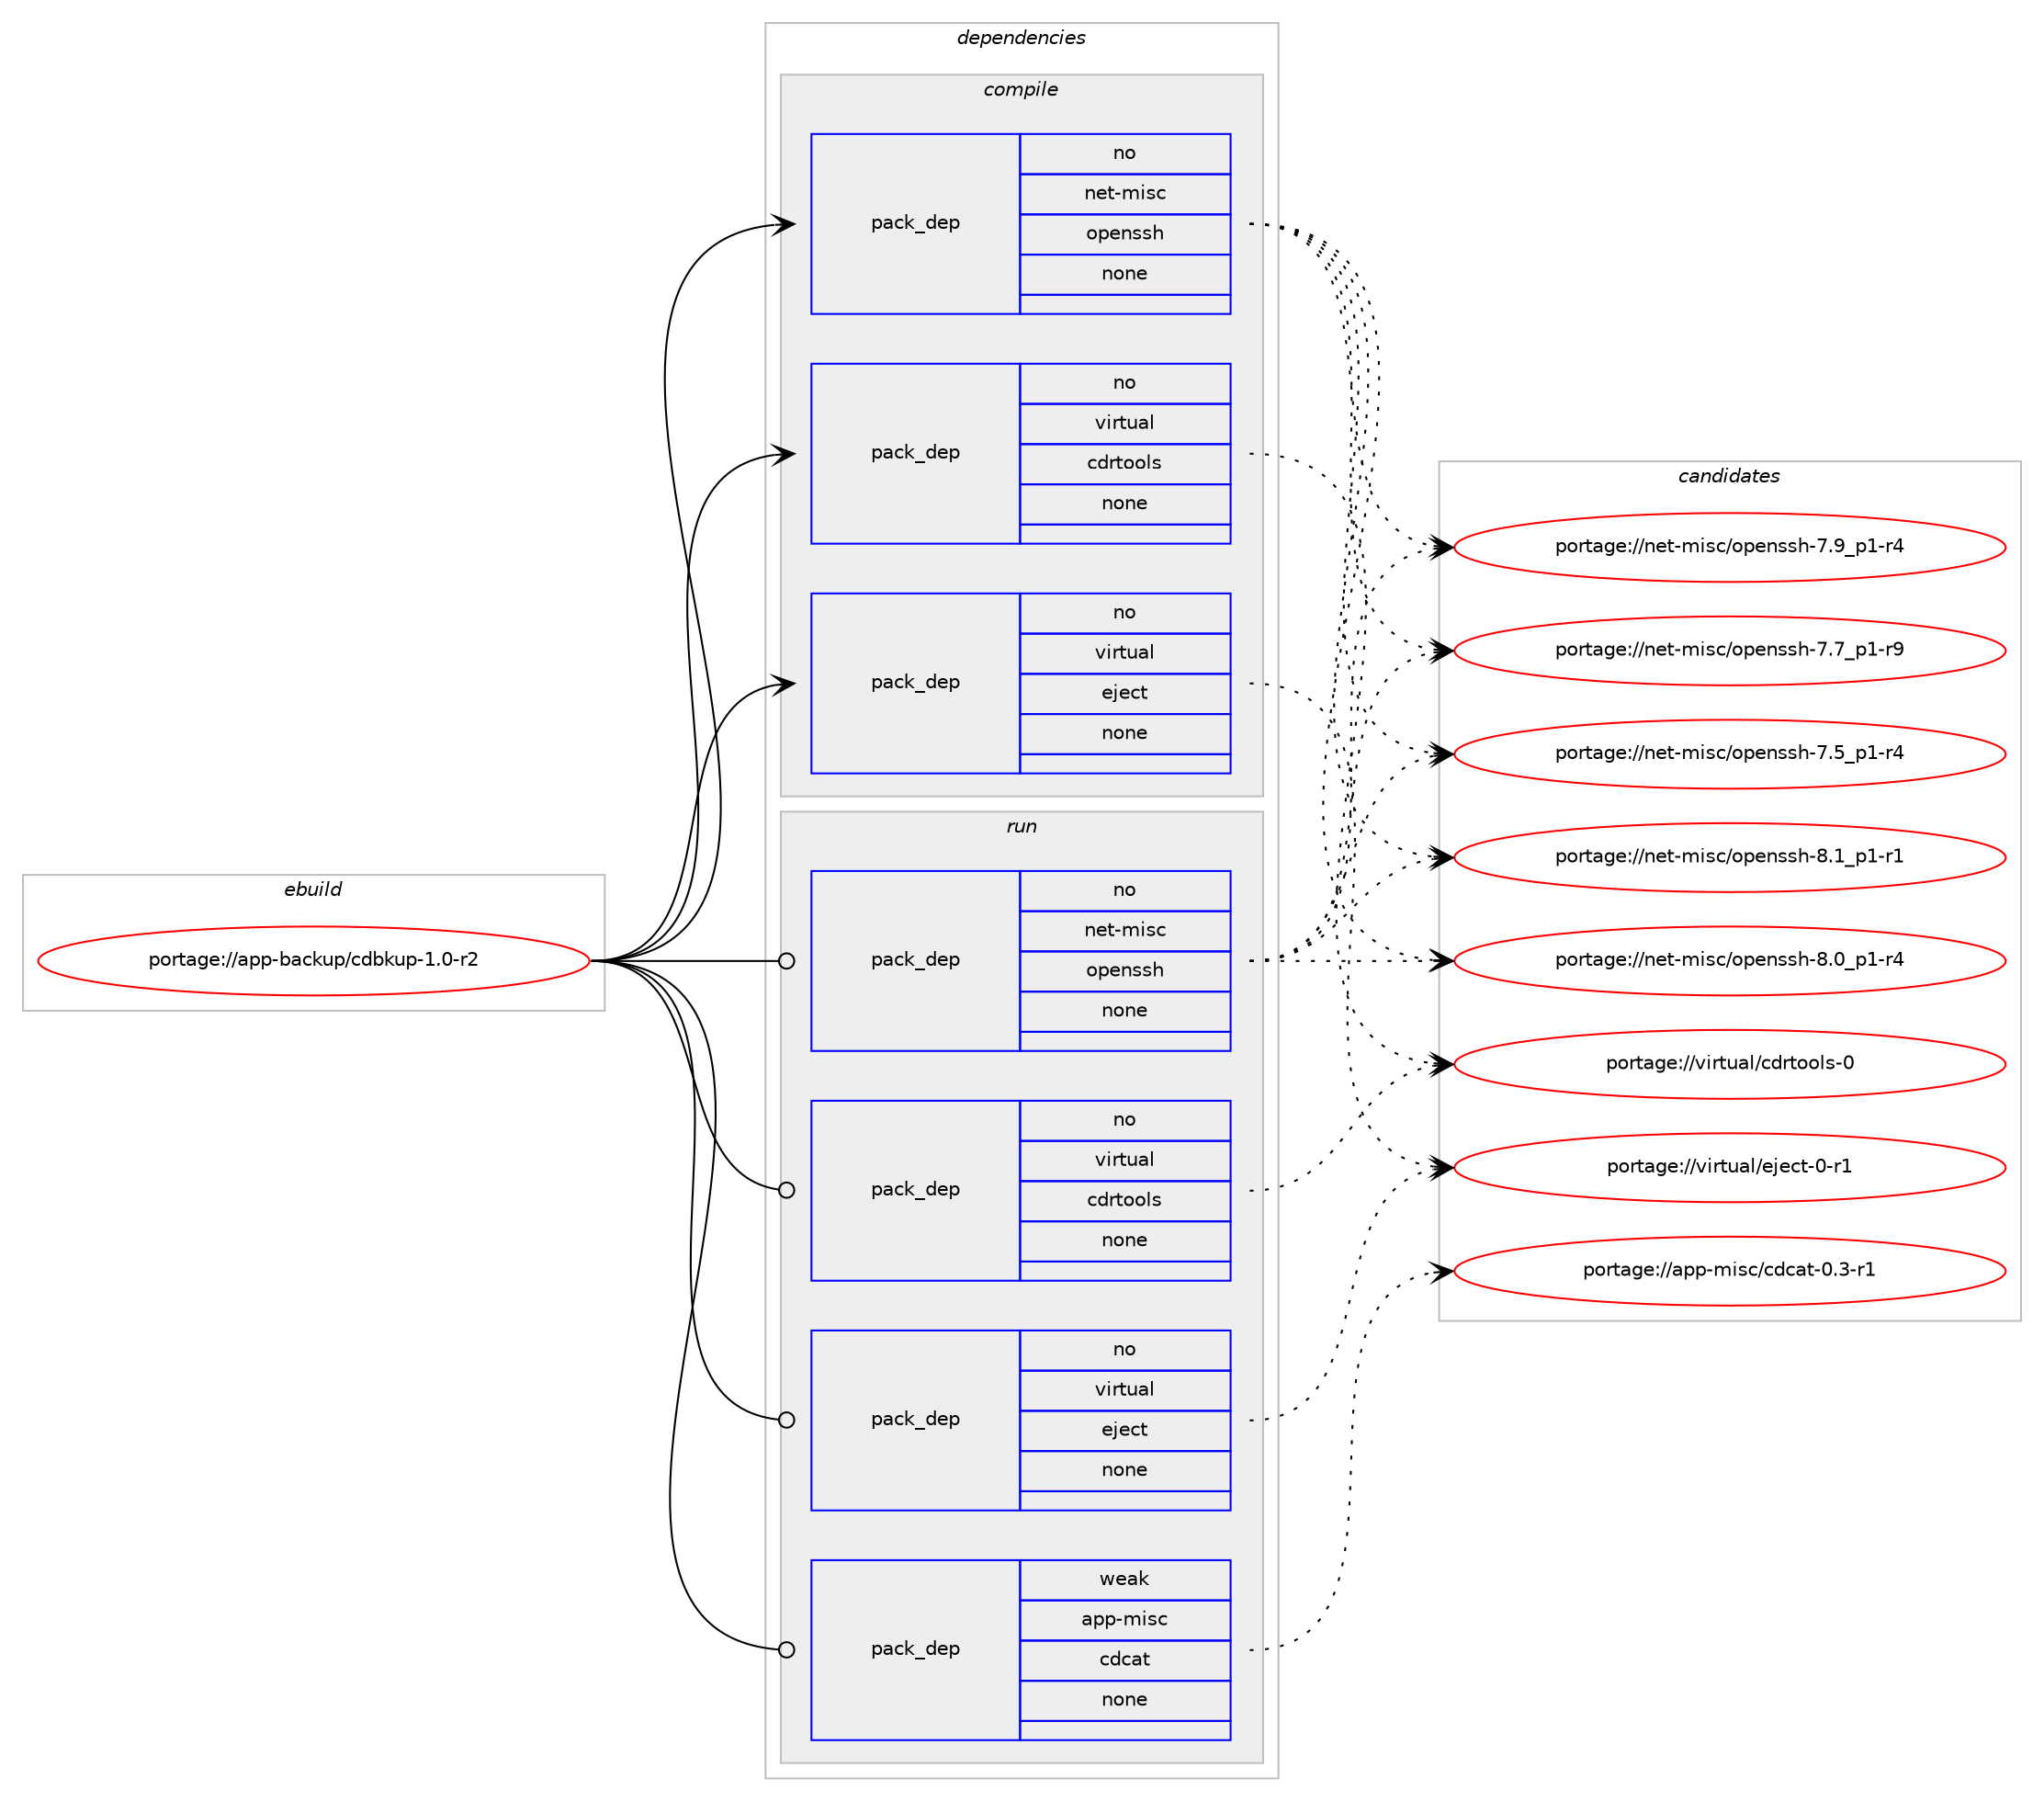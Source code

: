 digraph prolog {

# *************
# Graph options
# *************

newrank=true;
concentrate=true;
compound=true;
graph [rankdir=LR,fontname=Helvetica,fontsize=10,ranksep=1.5];#, ranksep=2.5, nodesep=0.2];
edge  [arrowhead=vee];
node  [fontname=Helvetica,fontsize=10];

# **********
# The ebuild
# **********

subgraph cluster_leftcol {
color=gray;
label=<<i>ebuild</i>>;
id [label="portage://app-backup/cdbkup-1.0-r2", color=red, width=4, href="../app-backup/cdbkup-1.0-r2.svg"];
}

# ****************
# The dependencies
# ****************

subgraph cluster_midcol {
color=gray;
label=<<i>dependencies</i>>;
subgraph cluster_compile {
fillcolor="#eeeeee";
style=filled;
label=<<i>compile</i>>;
subgraph pack485228 {
dependency645955 [label=<<TABLE BORDER="0" CELLBORDER="1" CELLSPACING="0" CELLPADDING="4" WIDTH="220"><TR><TD ROWSPAN="6" CELLPADDING="30">pack_dep</TD></TR><TR><TD WIDTH="110">no</TD></TR><TR><TD>net-misc</TD></TR><TR><TD>openssh</TD></TR><TR><TD>none</TD></TR><TR><TD></TD></TR></TABLE>>, shape=none, color=blue];
}
id:e -> dependency645955:w [weight=20,style="solid",arrowhead="vee"];
subgraph pack485229 {
dependency645956 [label=<<TABLE BORDER="0" CELLBORDER="1" CELLSPACING="0" CELLPADDING="4" WIDTH="220"><TR><TD ROWSPAN="6" CELLPADDING="30">pack_dep</TD></TR><TR><TD WIDTH="110">no</TD></TR><TR><TD>virtual</TD></TR><TR><TD>cdrtools</TD></TR><TR><TD>none</TD></TR><TR><TD></TD></TR></TABLE>>, shape=none, color=blue];
}
id:e -> dependency645956:w [weight=20,style="solid",arrowhead="vee"];
subgraph pack485230 {
dependency645957 [label=<<TABLE BORDER="0" CELLBORDER="1" CELLSPACING="0" CELLPADDING="4" WIDTH="220"><TR><TD ROWSPAN="6" CELLPADDING="30">pack_dep</TD></TR><TR><TD WIDTH="110">no</TD></TR><TR><TD>virtual</TD></TR><TR><TD>eject</TD></TR><TR><TD>none</TD></TR><TR><TD></TD></TR></TABLE>>, shape=none, color=blue];
}
id:e -> dependency645957:w [weight=20,style="solid",arrowhead="vee"];
}
subgraph cluster_compileandrun {
fillcolor="#eeeeee";
style=filled;
label=<<i>compile and run</i>>;
}
subgraph cluster_run {
fillcolor="#eeeeee";
style=filled;
label=<<i>run</i>>;
subgraph pack485231 {
dependency645958 [label=<<TABLE BORDER="0" CELLBORDER="1" CELLSPACING="0" CELLPADDING="4" WIDTH="220"><TR><TD ROWSPAN="6" CELLPADDING="30">pack_dep</TD></TR><TR><TD WIDTH="110">no</TD></TR><TR><TD>net-misc</TD></TR><TR><TD>openssh</TD></TR><TR><TD>none</TD></TR><TR><TD></TD></TR></TABLE>>, shape=none, color=blue];
}
id:e -> dependency645958:w [weight=20,style="solid",arrowhead="odot"];
subgraph pack485232 {
dependency645959 [label=<<TABLE BORDER="0" CELLBORDER="1" CELLSPACING="0" CELLPADDING="4" WIDTH="220"><TR><TD ROWSPAN="6" CELLPADDING="30">pack_dep</TD></TR><TR><TD WIDTH="110">no</TD></TR><TR><TD>virtual</TD></TR><TR><TD>cdrtools</TD></TR><TR><TD>none</TD></TR><TR><TD></TD></TR></TABLE>>, shape=none, color=blue];
}
id:e -> dependency645959:w [weight=20,style="solid",arrowhead="odot"];
subgraph pack485233 {
dependency645960 [label=<<TABLE BORDER="0" CELLBORDER="1" CELLSPACING="0" CELLPADDING="4" WIDTH="220"><TR><TD ROWSPAN="6" CELLPADDING="30">pack_dep</TD></TR><TR><TD WIDTH="110">no</TD></TR><TR><TD>virtual</TD></TR><TR><TD>eject</TD></TR><TR><TD>none</TD></TR><TR><TD></TD></TR></TABLE>>, shape=none, color=blue];
}
id:e -> dependency645960:w [weight=20,style="solid",arrowhead="odot"];
subgraph pack485234 {
dependency645961 [label=<<TABLE BORDER="0" CELLBORDER="1" CELLSPACING="0" CELLPADDING="4" WIDTH="220"><TR><TD ROWSPAN="6" CELLPADDING="30">pack_dep</TD></TR><TR><TD WIDTH="110">weak</TD></TR><TR><TD>app-misc</TD></TR><TR><TD>cdcat</TD></TR><TR><TD>none</TD></TR><TR><TD></TD></TR></TABLE>>, shape=none, color=blue];
}
id:e -> dependency645961:w [weight=20,style="solid",arrowhead="odot"];
}
}

# **************
# The candidates
# **************

subgraph cluster_choices {
rank=same;
color=gray;
label=<<i>candidates</i>>;

subgraph choice485228 {
color=black;
nodesep=1;
choice1101011164510910511599471111121011101151151044556464995112494511449 [label="portage://net-misc/openssh-8.1_p1-r1", color=red, width=4,href="../net-misc/openssh-8.1_p1-r1.svg"];
choice1101011164510910511599471111121011101151151044556464895112494511452 [label="portage://net-misc/openssh-8.0_p1-r4", color=red, width=4,href="../net-misc/openssh-8.0_p1-r4.svg"];
choice1101011164510910511599471111121011101151151044555465795112494511452 [label="portage://net-misc/openssh-7.9_p1-r4", color=red, width=4,href="../net-misc/openssh-7.9_p1-r4.svg"];
choice1101011164510910511599471111121011101151151044555465595112494511457 [label="portage://net-misc/openssh-7.7_p1-r9", color=red, width=4,href="../net-misc/openssh-7.7_p1-r9.svg"];
choice1101011164510910511599471111121011101151151044555465395112494511452 [label="portage://net-misc/openssh-7.5_p1-r4", color=red, width=4,href="../net-misc/openssh-7.5_p1-r4.svg"];
dependency645955:e -> choice1101011164510910511599471111121011101151151044556464995112494511449:w [style=dotted,weight="100"];
dependency645955:e -> choice1101011164510910511599471111121011101151151044556464895112494511452:w [style=dotted,weight="100"];
dependency645955:e -> choice1101011164510910511599471111121011101151151044555465795112494511452:w [style=dotted,weight="100"];
dependency645955:e -> choice1101011164510910511599471111121011101151151044555465595112494511457:w [style=dotted,weight="100"];
dependency645955:e -> choice1101011164510910511599471111121011101151151044555465395112494511452:w [style=dotted,weight="100"];
}
subgraph choice485229 {
color=black;
nodesep=1;
choice1181051141161179710847991001141161111111081154548 [label="portage://virtual/cdrtools-0", color=red, width=4,href="../virtual/cdrtools-0.svg"];
dependency645956:e -> choice1181051141161179710847991001141161111111081154548:w [style=dotted,weight="100"];
}
subgraph choice485230 {
color=black;
nodesep=1;
choice11810511411611797108471011061019911645484511449 [label="portage://virtual/eject-0-r1", color=red, width=4,href="../virtual/eject-0-r1.svg"];
dependency645957:e -> choice11810511411611797108471011061019911645484511449:w [style=dotted,weight="100"];
}
subgraph choice485231 {
color=black;
nodesep=1;
choice1101011164510910511599471111121011101151151044556464995112494511449 [label="portage://net-misc/openssh-8.1_p1-r1", color=red, width=4,href="../net-misc/openssh-8.1_p1-r1.svg"];
choice1101011164510910511599471111121011101151151044556464895112494511452 [label="portage://net-misc/openssh-8.0_p1-r4", color=red, width=4,href="../net-misc/openssh-8.0_p1-r4.svg"];
choice1101011164510910511599471111121011101151151044555465795112494511452 [label="portage://net-misc/openssh-7.9_p1-r4", color=red, width=4,href="../net-misc/openssh-7.9_p1-r4.svg"];
choice1101011164510910511599471111121011101151151044555465595112494511457 [label="portage://net-misc/openssh-7.7_p1-r9", color=red, width=4,href="../net-misc/openssh-7.7_p1-r9.svg"];
choice1101011164510910511599471111121011101151151044555465395112494511452 [label="portage://net-misc/openssh-7.5_p1-r4", color=red, width=4,href="../net-misc/openssh-7.5_p1-r4.svg"];
dependency645958:e -> choice1101011164510910511599471111121011101151151044556464995112494511449:w [style=dotted,weight="100"];
dependency645958:e -> choice1101011164510910511599471111121011101151151044556464895112494511452:w [style=dotted,weight="100"];
dependency645958:e -> choice1101011164510910511599471111121011101151151044555465795112494511452:w [style=dotted,weight="100"];
dependency645958:e -> choice1101011164510910511599471111121011101151151044555465595112494511457:w [style=dotted,weight="100"];
dependency645958:e -> choice1101011164510910511599471111121011101151151044555465395112494511452:w [style=dotted,weight="100"];
}
subgraph choice485232 {
color=black;
nodesep=1;
choice1181051141161179710847991001141161111111081154548 [label="portage://virtual/cdrtools-0", color=red, width=4,href="../virtual/cdrtools-0.svg"];
dependency645959:e -> choice1181051141161179710847991001141161111111081154548:w [style=dotted,weight="100"];
}
subgraph choice485233 {
color=black;
nodesep=1;
choice11810511411611797108471011061019911645484511449 [label="portage://virtual/eject-0-r1", color=red, width=4,href="../virtual/eject-0-r1.svg"];
dependency645960:e -> choice11810511411611797108471011061019911645484511449:w [style=dotted,weight="100"];
}
subgraph choice485234 {
color=black;
nodesep=1;
choice97112112451091051159947991009997116454846514511449 [label="portage://app-misc/cdcat-0.3-r1", color=red, width=4,href="../app-misc/cdcat-0.3-r1.svg"];
dependency645961:e -> choice97112112451091051159947991009997116454846514511449:w [style=dotted,weight="100"];
}
}

}
